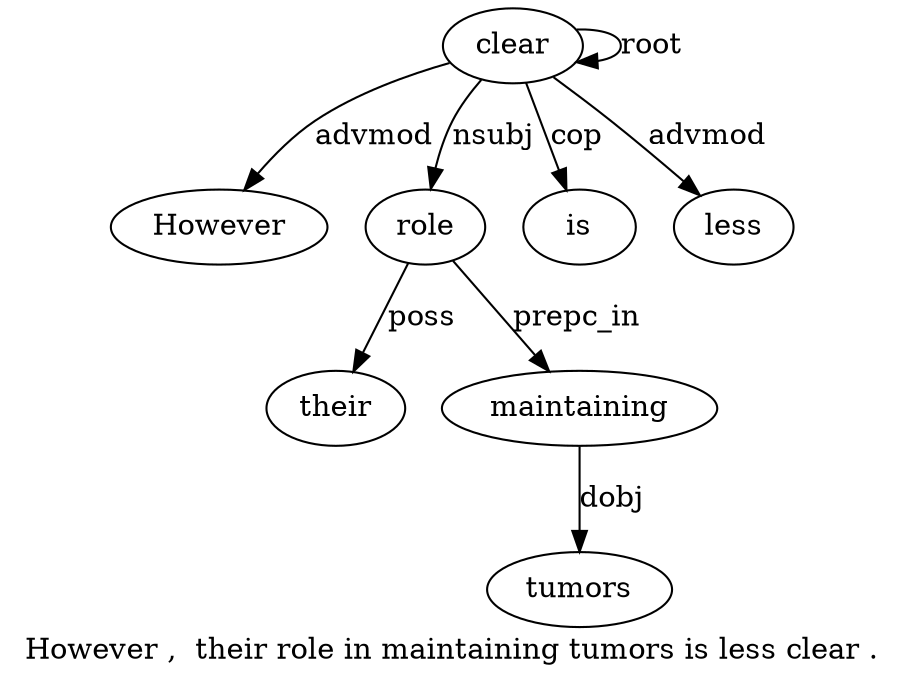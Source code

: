 digraph "However ,  their role in maintaining tumors is less clear ." {
label="However ,  their role in maintaining tumors is less clear .";
clear10 [style=filled, fillcolor=white, label=clear];
However1 [style=filled, fillcolor=white, label=However];
clear10 -> However1  [label=advmod];
role4 [style=filled, fillcolor=white, label=role];
their3 [style=filled, fillcolor=white, label=their];
role4 -> their3  [label=poss];
clear10 -> role4  [label=nsubj];
maintaining6 [style=filled, fillcolor=white, label=maintaining];
role4 -> maintaining6  [label=prepc_in];
tumors7 [style=filled, fillcolor=white, label=tumors];
maintaining6 -> tumors7  [label=dobj];
is8 [style=filled, fillcolor=white, label=is];
clear10 -> is8  [label=cop];
less9 [style=filled, fillcolor=white, label=less];
clear10 -> less9  [label=advmod];
clear10 -> clear10  [label=root];
}

